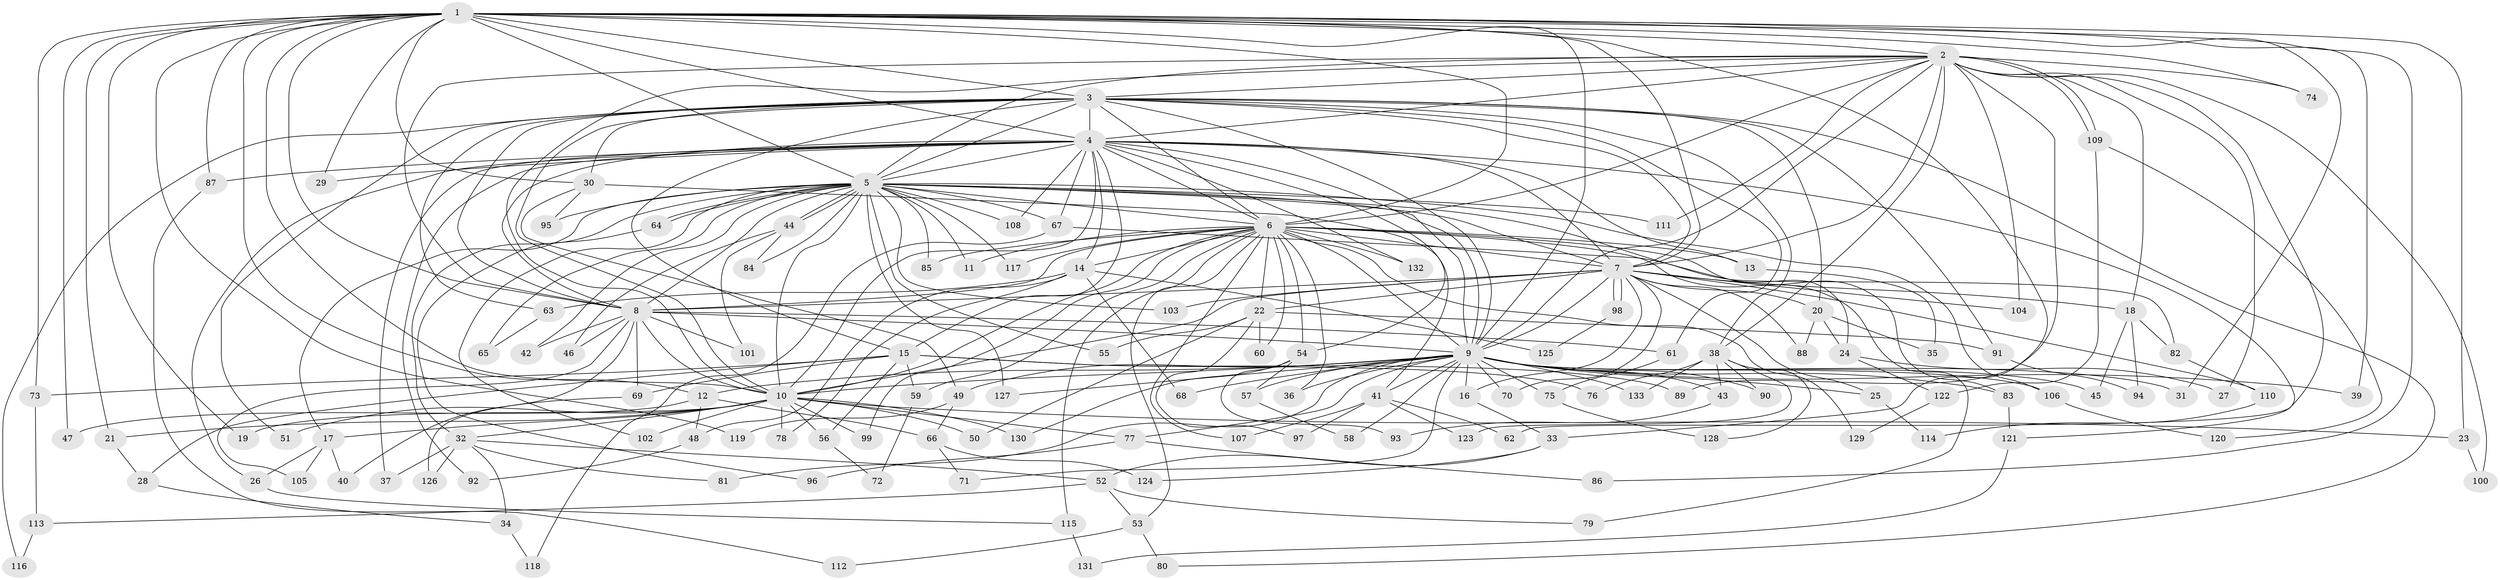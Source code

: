 // Generated by graph-tools (version 1.1) at 2025/34/03/09/25 02:34:54]
// undirected, 133 vertices, 291 edges
graph export_dot {
graph [start="1"]
  node [color=gray90,style=filled];
  1;
  2;
  3;
  4;
  5;
  6;
  7;
  8;
  9;
  10;
  11;
  12;
  13;
  14;
  15;
  16;
  17;
  18;
  19;
  20;
  21;
  22;
  23;
  24;
  25;
  26;
  27;
  28;
  29;
  30;
  31;
  32;
  33;
  34;
  35;
  36;
  37;
  38;
  39;
  40;
  41;
  42;
  43;
  44;
  45;
  46;
  47;
  48;
  49;
  50;
  51;
  52;
  53;
  54;
  55;
  56;
  57;
  58;
  59;
  60;
  61;
  62;
  63;
  64;
  65;
  66;
  67;
  68;
  69;
  70;
  71;
  72;
  73;
  74;
  75;
  76;
  77;
  78;
  79;
  80;
  81;
  82;
  83;
  84;
  85;
  86;
  87;
  88;
  89;
  90;
  91;
  92;
  93;
  94;
  95;
  96;
  97;
  98;
  99;
  100;
  101;
  102;
  103;
  104;
  105;
  106;
  107;
  108;
  109;
  110;
  111;
  112;
  113;
  114;
  115;
  116;
  117;
  118;
  119;
  120;
  121;
  122;
  123;
  124;
  125;
  126;
  127;
  128;
  129;
  130;
  131;
  132;
  133;
  1 -- 2;
  1 -- 3;
  1 -- 4;
  1 -- 5;
  1 -- 6;
  1 -- 7;
  1 -- 8;
  1 -- 9;
  1 -- 10;
  1 -- 12;
  1 -- 19;
  1 -- 21;
  1 -- 23;
  1 -- 29;
  1 -- 30;
  1 -- 31;
  1 -- 33;
  1 -- 39;
  1 -- 47;
  1 -- 73;
  1 -- 74;
  1 -- 86;
  1 -- 87;
  1 -- 119;
  2 -- 3;
  2 -- 4;
  2 -- 5;
  2 -- 6;
  2 -- 7;
  2 -- 8;
  2 -- 9;
  2 -- 10;
  2 -- 18;
  2 -- 27;
  2 -- 38;
  2 -- 62;
  2 -- 74;
  2 -- 89;
  2 -- 100;
  2 -- 104;
  2 -- 109;
  2 -- 109;
  2 -- 111;
  3 -- 4;
  3 -- 5;
  3 -- 6;
  3 -- 7;
  3 -- 8;
  3 -- 9;
  3 -- 10;
  3 -- 15;
  3 -- 20;
  3 -- 30;
  3 -- 38;
  3 -- 51;
  3 -- 61;
  3 -- 63;
  3 -- 80;
  3 -- 91;
  3 -- 116;
  4 -- 5;
  4 -- 6;
  4 -- 7;
  4 -- 8;
  4 -- 9;
  4 -- 10;
  4 -- 13;
  4 -- 14;
  4 -- 15;
  4 -- 26;
  4 -- 29;
  4 -- 37;
  4 -- 54;
  4 -- 67;
  4 -- 87;
  4 -- 92;
  4 -- 108;
  4 -- 121;
  4 -- 132;
  5 -- 6;
  5 -- 7;
  5 -- 8;
  5 -- 9;
  5 -- 10;
  5 -- 11;
  5 -- 17;
  5 -- 24;
  5 -- 32;
  5 -- 42;
  5 -- 44;
  5 -- 44;
  5 -- 55;
  5 -- 64;
  5 -- 64;
  5 -- 65;
  5 -- 67;
  5 -- 84;
  5 -- 85;
  5 -- 95;
  5 -- 102;
  5 -- 103;
  5 -- 106;
  5 -- 108;
  5 -- 111;
  5 -- 117;
  5 -- 127;
  6 -- 7;
  6 -- 8;
  6 -- 9;
  6 -- 10;
  6 -- 11;
  6 -- 13;
  6 -- 14;
  6 -- 22;
  6 -- 36;
  6 -- 53;
  6 -- 54;
  6 -- 59;
  6 -- 60;
  6 -- 79;
  6 -- 83;
  6 -- 85;
  6 -- 99;
  6 -- 107;
  6 -- 115;
  6 -- 117;
  6 -- 129;
  6 -- 132;
  7 -- 8;
  7 -- 9;
  7 -- 10;
  7 -- 16;
  7 -- 18;
  7 -- 20;
  7 -- 22;
  7 -- 25;
  7 -- 70;
  7 -- 88;
  7 -- 98;
  7 -- 98;
  7 -- 103;
  7 -- 104;
  7 -- 110;
  8 -- 9;
  8 -- 10;
  8 -- 40;
  8 -- 42;
  8 -- 46;
  8 -- 61;
  8 -- 69;
  8 -- 101;
  8 -- 105;
  9 -- 10;
  9 -- 12;
  9 -- 16;
  9 -- 25;
  9 -- 31;
  9 -- 36;
  9 -- 39;
  9 -- 41;
  9 -- 43;
  9 -- 45;
  9 -- 49;
  9 -- 57;
  9 -- 58;
  9 -- 68;
  9 -- 70;
  9 -- 71;
  9 -- 75;
  9 -- 77;
  9 -- 81;
  9 -- 83;
  9 -- 90;
  9 -- 106;
  9 -- 127;
  9 -- 133;
  10 -- 17;
  10 -- 19;
  10 -- 21;
  10 -- 23;
  10 -- 32;
  10 -- 50;
  10 -- 51;
  10 -- 56;
  10 -- 77;
  10 -- 78;
  10 -- 99;
  10 -- 102;
  10 -- 130;
  12 -- 47;
  12 -- 48;
  12 -- 66;
  13 -- 35;
  14 -- 48;
  14 -- 63;
  14 -- 68;
  14 -- 78;
  14 -- 125;
  15 -- 28;
  15 -- 56;
  15 -- 59;
  15 -- 69;
  15 -- 73;
  15 -- 76;
  15 -- 89;
  16 -- 33;
  17 -- 26;
  17 -- 40;
  17 -- 105;
  18 -- 45;
  18 -- 82;
  18 -- 94;
  20 -- 24;
  20 -- 35;
  20 -- 88;
  21 -- 28;
  22 -- 50;
  22 -- 55;
  22 -- 60;
  22 -- 91;
  22 -- 97;
  23 -- 100;
  24 -- 27;
  24 -- 122;
  25 -- 114;
  26 -- 115;
  28 -- 34;
  30 -- 41;
  30 -- 49;
  30 -- 95;
  32 -- 34;
  32 -- 37;
  32 -- 52;
  32 -- 81;
  32 -- 126;
  33 -- 52;
  33 -- 124;
  34 -- 118;
  38 -- 43;
  38 -- 76;
  38 -- 90;
  38 -- 123;
  38 -- 128;
  38 -- 133;
  41 -- 62;
  41 -- 97;
  41 -- 107;
  41 -- 123;
  43 -- 93;
  44 -- 46;
  44 -- 84;
  44 -- 101;
  48 -- 92;
  49 -- 66;
  49 -- 119;
  52 -- 53;
  52 -- 79;
  52 -- 113;
  53 -- 80;
  53 -- 112;
  54 -- 57;
  54 -- 93;
  54 -- 130;
  56 -- 72;
  57 -- 58;
  59 -- 72;
  61 -- 75;
  63 -- 65;
  64 -- 96;
  66 -- 71;
  66 -- 124;
  67 -- 82;
  67 -- 118;
  69 -- 126;
  73 -- 113;
  75 -- 128;
  77 -- 86;
  77 -- 96;
  82 -- 110;
  83 -- 121;
  87 -- 112;
  91 -- 94;
  98 -- 125;
  106 -- 120;
  109 -- 120;
  109 -- 122;
  110 -- 114;
  113 -- 116;
  115 -- 131;
  121 -- 131;
  122 -- 129;
}
